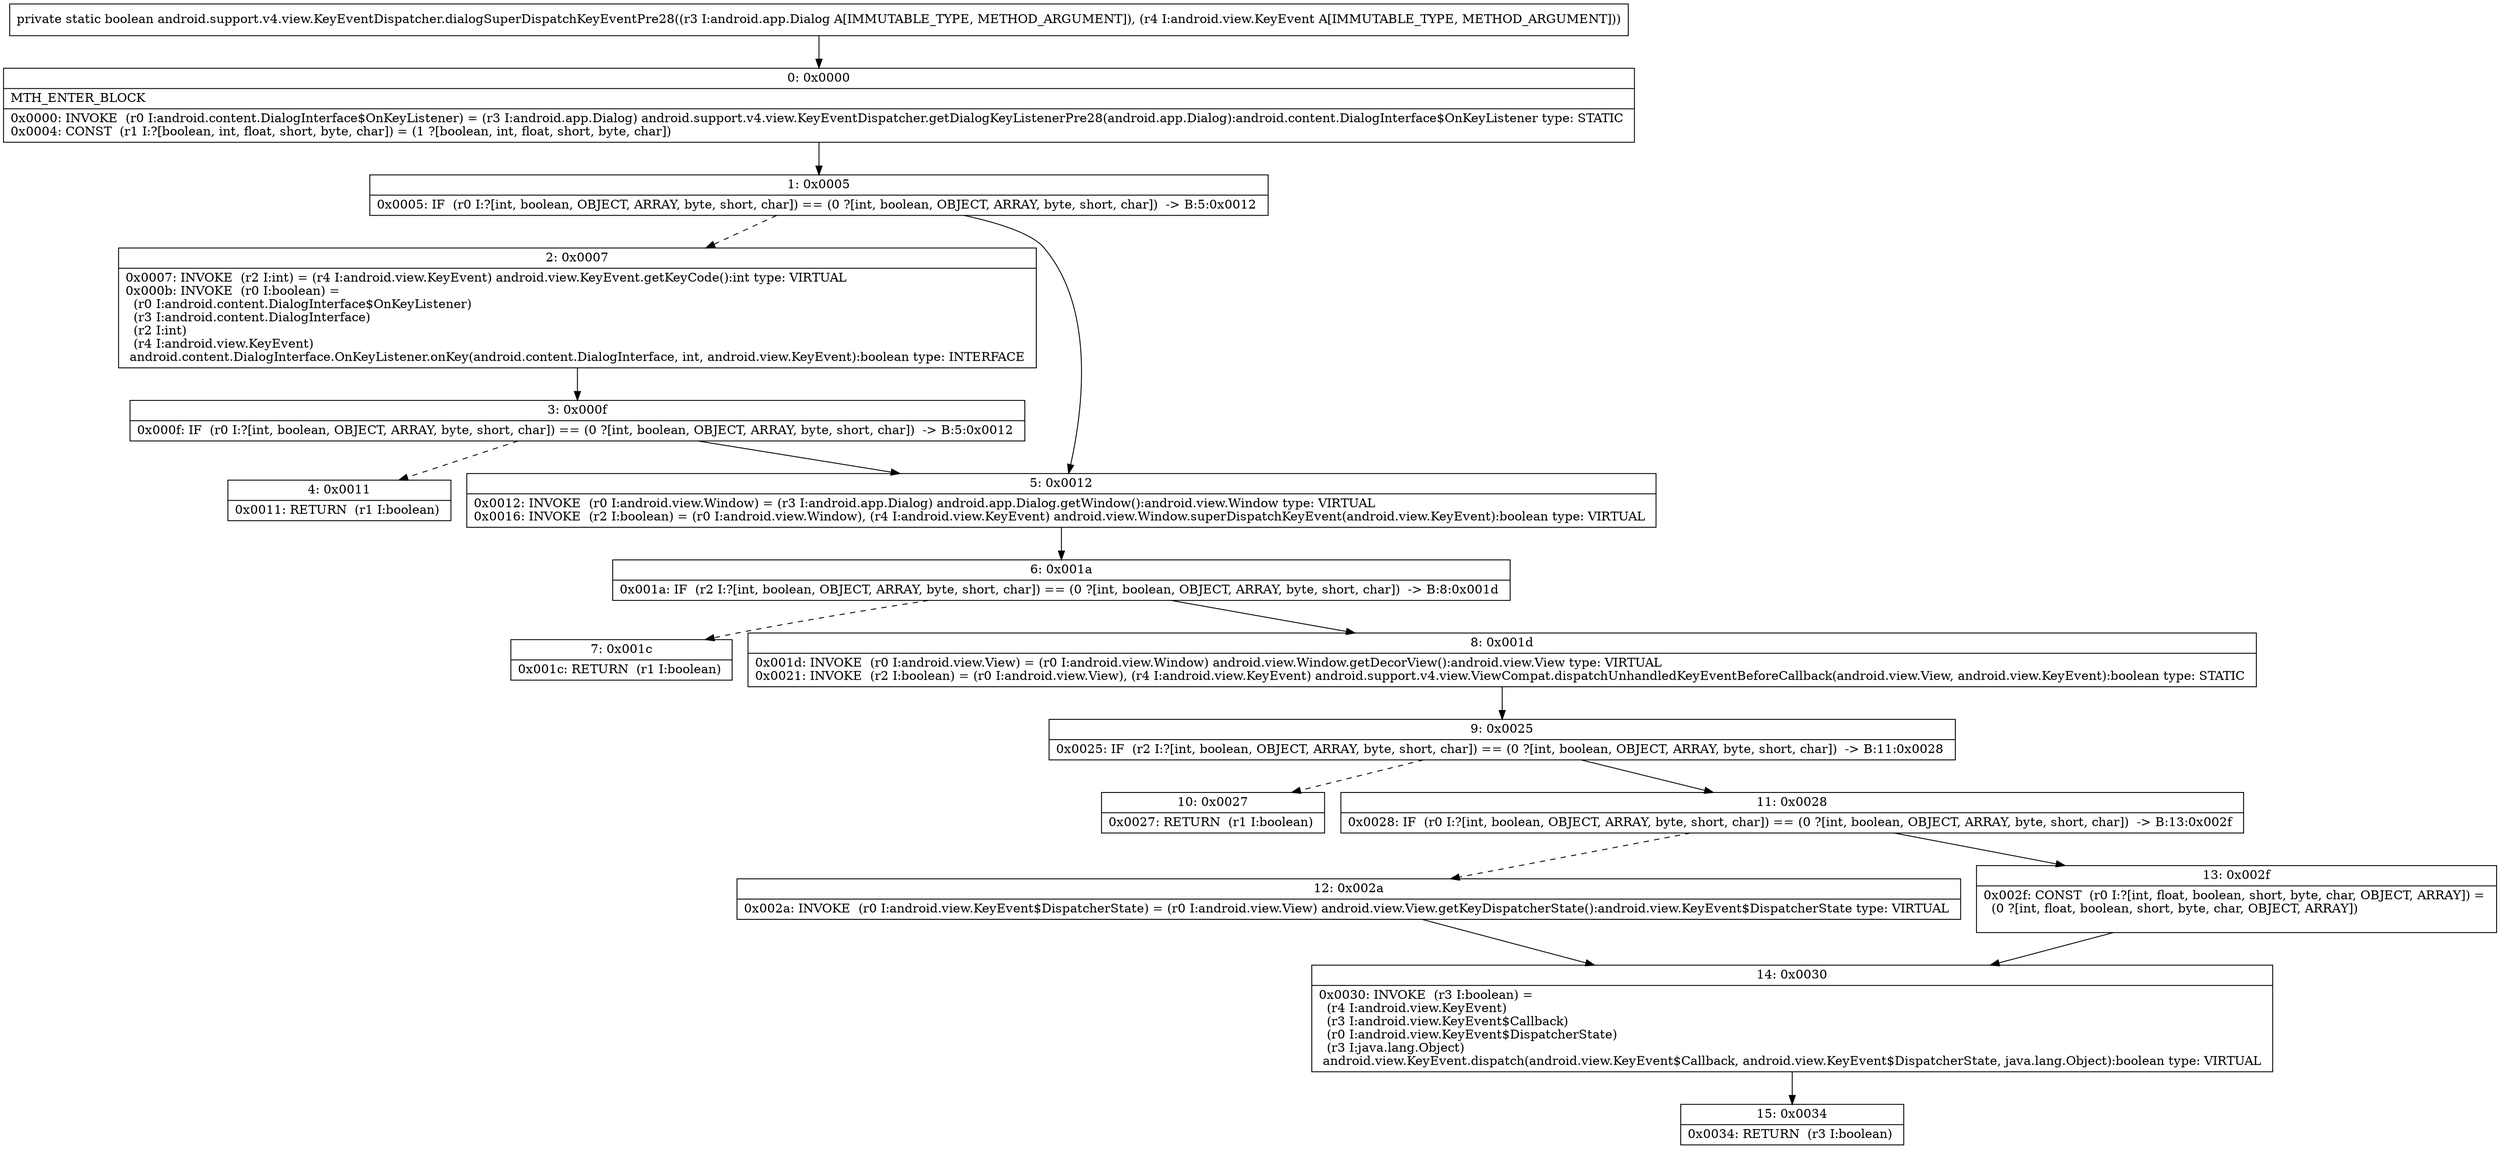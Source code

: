 digraph "CFG forandroid.support.v4.view.KeyEventDispatcher.dialogSuperDispatchKeyEventPre28(Landroid\/app\/Dialog;Landroid\/view\/KeyEvent;)Z" {
Node_0 [shape=record,label="{0\:\ 0x0000|MTH_ENTER_BLOCK\l|0x0000: INVOKE  (r0 I:android.content.DialogInterface$OnKeyListener) = (r3 I:android.app.Dialog) android.support.v4.view.KeyEventDispatcher.getDialogKeyListenerPre28(android.app.Dialog):android.content.DialogInterface$OnKeyListener type: STATIC \l0x0004: CONST  (r1 I:?[boolean, int, float, short, byte, char]) = (1 ?[boolean, int, float, short, byte, char]) \l}"];
Node_1 [shape=record,label="{1\:\ 0x0005|0x0005: IF  (r0 I:?[int, boolean, OBJECT, ARRAY, byte, short, char]) == (0 ?[int, boolean, OBJECT, ARRAY, byte, short, char])  \-\> B:5:0x0012 \l}"];
Node_2 [shape=record,label="{2\:\ 0x0007|0x0007: INVOKE  (r2 I:int) = (r4 I:android.view.KeyEvent) android.view.KeyEvent.getKeyCode():int type: VIRTUAL \l0x000b: INVOKE  (r0 I:boolean) = \l  (r0 I:android.content.DialogInterface$OnKeyListener)\l  (r3 I:android.content.DialogInterface)\l  (r2 I:int)\l  (r4 I:android.view.KeyEvent)\l android.content.DialogInterface.OnKeyListener.onKey(android.content.DialogInterface, int, android.view.KeyEvent):boolean type: INTERFACE \l}"];
Node_3 [shape=record,label="{3\:\ 0x000f|0x000f: IF  (r0 I:?[int, boolean, OBJECT, ARRAY, byte, short, char]) == (0 ?[int, boolean, OBJECT, ARRAY, byte, short, char])  \-\> B:5:0x0012 \l}"];
Node_4 [shape=record,label="{4\:\ 0x0011|0x0011: RETURN  (r1 I:boolean) \l}"];
Node_5 [shape=record,label="{5\:\ 0x0012|0x0012: INVOKE  (r0 I:android.view.Window) = (r3 I:android.app.Dialog) android.app.Dialog.getWindow():android.view.Window type: VIRTUAL \l0x0016: INVOKE  (r2 I:boolean) = (r0 I:android.view.Window), (r4 I:android.view.KeyEvent) android.view.Window.superDispatchKeyEvent(android.view.KeyEvent):boolean type: VIRTUAL \l}"];
Node_6 [shape=record,label="{6\:\ 0x001a|0x001a: IF  (r2 I:?[int, boolean, OBJECT, ARRAY, byte, short, char]) == (0 ?[int, boolean, OBJECT, ARRAY, byte, short, char])  \-\> B:8:0x001d \l}"];
Node_7 [shape=record,label="{7\:\ 0x001c|0x001c: RETURN  (r1 I:boolean) \l}"];
Node_8 [shape=record,label="{8\:\ 0x001d|0x001d: INVOKE  (r0 I:android.view.View) = (r0 I:android.view.Window) android.view.Window.getDecorView():android.view.View type: VIRTUAL \l0x0021: INVOKE  (r2 I:boolean) = (r0 I:android.view.View), (r4 I:android.view.KeyEvent) android.support.v4.view.ViewCompat.dispatchUnhandledKeyEventBeforeCallback(android.view.View, android.view.KeyEvent):boolean type: STATIC \l}"];
Node_9 [shape=record,label="{9\:\ 0x0025|0x0025: IF  (r2 I:?[int, boolean, OBJECT, ARRAY, byte, short, char]) == (0 ?[int, boolean, OBJECT, ARRAY, byte, short, char])  \-\> B:11:0x0028 \l}"];
Node_10 [shape=record,label="{10\:\ 0x0027|0x0027: RETURN  (r1 I:boolean) \l}"];
Node_11 [shape=record,label="{11\:\ 0x0028|0x0028: IF  (r0 I:?[int, boolean, OBJECT, ARRAY, byte, short, char]) == (0 ?[int, boolean, OBJECT, ARRAY, byte, short, char])  \-\> B:13:0x002f \l}"];
Node_12 [shape=record,label="{12\:\ 0x002a|0x002a: INVOKE  (r0 I:android.view.KeyEvent$DispatcherState) = (r0 I:android.view.View) android.view.View.getKeyDispatcherState():android.view.KeyEvent$DispatcherState type: VIRTUAL \l}"];
Node_13 [shape=record,label="{13\:\ 0x002f|0x002f: CONST  (r0 I:?[int, float, boolean, short, byte, char, OBJECT, ARRAY]) = \l  (0 ?[int, float, boolean, short, byte, char, OBJECT, ARRAY])\l \l}"];
Node_14 [shape=record,label="{14\:\ 0x0030|0x0030: INVOKE  (r3 I:boolean) = \l  (r4 I:android.view.KeyEvent)\l  (r3 I:android.view.KeyEvent$Callback)\l  (r0 I:android.view.KeyEvent$DispatcherState)\l  (r3 I:java.lang.Object)\l android.view.KeyEvent.dispatch(android.view.KeyEvent$Callback, android.view.KeyEvent$DispatcherState, java.lang.Object):boolean type: VIRTUAL \l}"];
Node_15 [shape=record,label="{15\:\ 0x0034|0x0034: RETURN  (r3 I:boolean) \l}"];
MethodNode[shape=record,label="{private static boolean android.support.v4.view.KeyEventDispatcher.dialogSuperDispatchKeyEventPre28((r3 I:android.app.Dialog A[IMMUTABLE_TYPE, METHOD_ARGUMENT]), (r4 I:android.view.KeyEvent A[IMMUTABLE_TYPE, METHOD_ARGUMENT])) }"];
MethodNode -> Node_0;
Node_0 -> Node_1;
Node_1 -> Node_2[style=dashed];
Node_1 -> Node_5;
Node_2 -> Node_3;
Node_3 -> Node_4[style=dashed];
Node_3 -> Node_5;
Node_5 -> Node_6;
Node_6 -> Node_7[style=dashed];
Node_6 -> Node_8;
Node_8 -> Node_9;
Node_9 -> Node_10[style=dashed];
Node_9 -> Node_11;
Node_11 -> Node_12[style=dashed];
Node_11 -> Node_13;
Node_12 -> Node_14;
Node_13 -> Node_14;
Node_14 -> Node_15;
}

